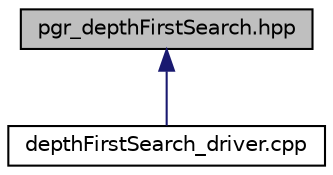 digraph "pgr_depthFirstSearch.hpp"
{
 // LATEX_PDF_SIZE
  edge [fontname="Helvetica",fontsize="10",labelfontname="Helvetica",labelfontsize="10"];
  node [fontname="Helvetica",fontsize="10",shape=record];
  Node1 [label="pgr_depthFirstSearch.hpp",height=0.2,width=0.4,color="black", fillcolor="grey75", style="filled", fontcolor="black",tooltip="The main file which calls the respective boost function."];
  Node1 -> Node2 [dir="back",color="midnightblue",fontsize="10",style="solid",fontname="Helvetica"];
  Node2 [label="depthFirstSearch_driver.cpp",height=0.2,width=0.4,color="black", fillcolor="white", style="filled",URL="$depthFirstSearch__driver_8cpp.html",tooltip="Handles actual calling of function in the pgr_depthFirstSearch.hpp file."];
}
